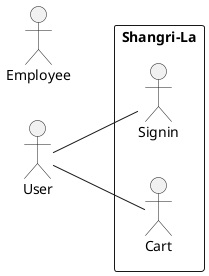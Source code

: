 @startuml
left to right direction
skinparam packageStyle rectangle
actor User
actor Employee
rectangle Shangri-La{
    User -- Signin
    User -- Cart
}

@enduml